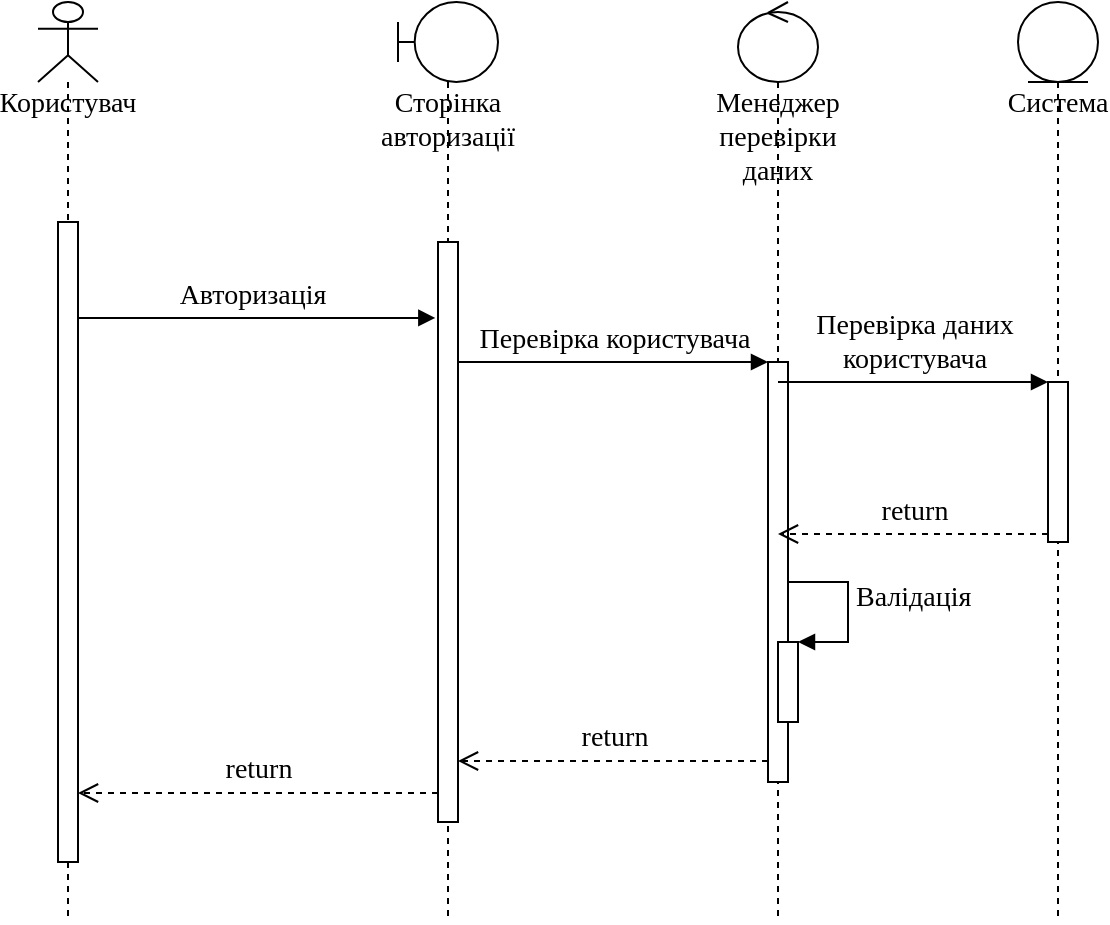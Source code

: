 <mxfile version="14.6.9" type="github"><diagram id="85DVMSXyPAfIpv9jioG9" name="Page-1"><mxGraphModel dx="906" dy="656" grid="1" gridSize="10" guides="1" tooltips="1" connect="1" arrows="1" fold="1" page="1" pageScale="1" pageWidth="827" pageHeight="1169" math="0" shadow="0"><root><mxCell id="0"/><mxCell id="1" parent="0"/><mxCell id="8uo0dKcwU5u8svE5dGT1-7" value="Сторінка авторизації&lt;br style=&quot;font-size: 14px;&quot;&gt;" style="shape=umlLifeline;participant=umlBoundary;perimeter=lifelinePerimeter;whiteSpace=wrap;html=1;container=1;collapsible=0;recursiveResize=0;verticalAlign=top;spacingTop=36;outlineConnect=0;fontFamily=Times New Roman;fontSize=14;" vertex="1" parent="1"><mxGeometry x="290" y="180" width="50" height="460" as="geometry"/></mxCell><mxCell id="8uo0dKcwU5u8svE5dGT1-11" value="" style="html=1;points=[];perimeter=orthogonalPerimeter;fontFamily=Times New Roman;fontSize=14;" vertex="1" parent="8uo0dKcwU5u8svE5dGT1-7"><mxGeometry x="20" y="120" width="10" height="290" as="geometry"/></mxCell><mxCell id="8uo0dKcwU5u8svE5dGT1-9" value="Система" style="shape=umlLifeline;participant=umlEntity;perimeter=lifelinePerimeter;whiteSpace=wrap;html=1;container=1;collapsible=0;recursiveResize=0;verticalAlign=top;spacingTop=36;outlineConnect=0;fontFamily=Times New Roman;fontSize=14;" vertex="1" parent="1"><mxGeometry x="600" y="180" width="40" height="460" as="geometry"/></mxCell><mxCell id="8uo0dKcwU5u8svE5dGT1-19" value="" style="html=1;points=[];perimeter=orthogonalPerimeter;fontFamily=Times New Roman;fontSize=14;" vertex="1" parent="8uo0dKcwU5u8svE5dGT1-9"><mxGeometry x="15" y="190" width="10" height="80" as="geometry"/></mxCell><mxCell id="8uo0dKcwU5u8svE5dGT1-10" value="Менеджер перевірки даних" style="shape=umlLifeline;participant=umlControl;perimeter=lifelinePerimeter;whiteSpace=wrap;html=1;container=1;collapsible=0;recursiveResize=0;verticalAlign=top;spacingTop=36;outlineConnect=0;fontFamily=Times New Roman;fontSize=14;" vertex="1" parent="1"><mxGeometry x="460" y="180" width="40" height="460" as="geometry"/></mxCell><mxCell id="8uo0dKcwU5u8svE5dGT1-14" value="" style="html=1;points=[];perimeter=orthogonalPerimeter;fontFamily=Times New Roman;fontSize=14;" vertex="1" parent="8uo0dKcwU5u8svE5dGT1-10"><mxGeometry x="15" y="180" width="10" height="210" as="geometry"/></mxCell><mxCell id="8uo0dKcwU5u8svE5dGT1-22" value="" style="html=1;points=[];perimeter=orthogonalPerimeter;fontFamily=Times New Roman;fontSize=14;" vertex="1" parent="8uo0dKcwU5u8svE5dGT1-10"><mxGeometry x="20" y="320" width="10" height="40" as="geometry"/></mxCell><mxCell id="8uo0dKcwU5u8svE5dGT1-23" value="Валідація" style="edgeStyle=orthogonalEdgeStyle;html=1;align=left;spacingLeft=2;endArrow=block;rounded=0;entryX=1;entryY=0;fontFamily=Times New Roman;fontSize=14;" edge="1" target="8uo0dKcwU5u8svE5dGT1-22" parent="8uo0dKcwU5u8svE5dGT1-10"><mxGeometry relative="1" as="geometry"><mxPoint x="25" y="280" as="sourcePoint"/><Array as="points"><mxPoint x="25" y="290"/><mxPoint x="55" y="290"/><mxPoint x="55" y="320"/></Array></mxGeometry></mxCell><mxCell id="8uo0dKcwU5u8svE5dGT1-12" value="Авторизація" style="html=1;verticalAlign=bottom;endArrow=block;entryX=-0.133;entryY=0.131;entryDx=0;entryDy=0;entryPerimeter=0;fontFamily=Times New Roman;fontSize=14;" edge="1" target="8uo0dKcwU5u8svE5dGT1-11" parent="1" source="8uo0dKcwU5u8svE5dGT1-17"><mxGeometry relative="1" as="geometry"><mxPoint x="129.5" y="260.0" as="sourcePoint"/></mxGeometry></mxCell><mxCell id="8uo0dKcwU5u8svE5dGT1-13" value="return" style="html=1;verticalAlign=bottom;endArrow=open;dashed=1;endSize=8;exitX=0;exitY=0.95;fontFamily=Times New Roman;fontSize=14;" edge="1" source="8uo0dKcwU5u8svE5dGT1-11" parent="1" target="8uo0dKcwU5u8svE5dGT1-18"><mxGeometry relative="1" as="geometry"><mxPoint x="129.5" y="412.0" as="targetPoint"/></mxGeometry></mxCell><mxCell id="8uo0dKcwU5u8svE5dGT1-15" value="Перевірка користувача" style="html=1;verticalAlign=bottom;endArrow=block;entryX=0;entryY=0;fontFamily=Times New Roman;fontSize=14;" edge="1" target="8uo0dKcwU5u8svE5dGT1-14" parent="1" source="8uo0dKcwU5u8svE5dGT1-11"><mxGeometry relative="1" as="geometry"><mxPoint x="319" y="290" as="sourcePoint"/></mxGeometry></mxCell><mxCell id="8uo0dKcwU5u8svE5dGT1-16" value="return" style="html=1;verticalAlign=bottom;endArrow=open;dashed=1;endSize=8;exitX=0;exitY=0.95;fontFamily=Times New Roman;fontSize=14;" edge="1" source="8uo0dKcwU5u8svE5dGT1-14" parent="1" target="8uo0dKcwU5u8svE5dGT1-11"><mxGeometry relative="1" as="geometry"><mxPoint x="360" y="459" as="targetPoint"/></mxGeometry></mxCell><mxCell id="8uo0dKcwU5u8svE5dGT1-17" value="Користувач&lt;br style=&quot;font-size: 14px;&quot;&gt;" style="shape=umlLifeline;participant=umlActor;perimeter=lifelinePerimeter;whiteSpace=wrap;html=1;container=1;collapsible=0;recursiveResize=0;verticalAlign=top;spacingTop=36;outlineConnect=0;fontFamily=Times New Roman;fontSize=14;" vertex="1" parent="1"><mxGeometry x="110" y="180" width="30" height="460" as="geometry"/></mxCell><mxCell id="8uo0dKcwU5u8svE5dGT1-18" value="" style="html=1;points=[];perimeter=orthogonalPerimeter;fontFamily=Times New Roman;fontSize=14;" vertex="1" parent="8uo0dKcwU5u8svE5dGT1-17"><mxGeometry x="10" y="110" width="10" height="320" as="geometry"/></mxCell><mxCell id="8uo0dKcwU5u8svE5dGT1-20" value="Перевірка даних &lt;br style=&quot;font-size: 14px;&quot;&gt;користувача" style="html=1;verticalAlign=bottom;endArrow=block;entryX=0;entryY=0;fontFamily=Times New Roman;fontSize=14;" edge="1" target="8uo0dKcwU5u8svE5dGT1-19" parent="1" source="8uo0dKcwU5u8svE5dGT1-10"><mxGeometry relative="1" as="geometry"><mxPoint x="525" y="300" as="sourcePoint"/></mxGeometry></mxCell><mxCell id="8uo0dKcwU5u8svE5dGT1-21" value="return" style="html=1;verticalAlign=bottom;endArrow=open;dashed=1;endSize=8;exitX=0;exitY=0.95;fontFamily=Times New Roman;fontSize=14;" edge="1" source="8uo0dKcwU5u8svE5dGT1-19" parent="1" target="8uo0dKcwU5u8svE5dGT1-10"><mxGeometry relative="1" as="geometry"><mxPoint x="525" y="376" as="targetPoint"/></mxGeometry></mxCell></root></mxGraphModel></diagram></mxfile>